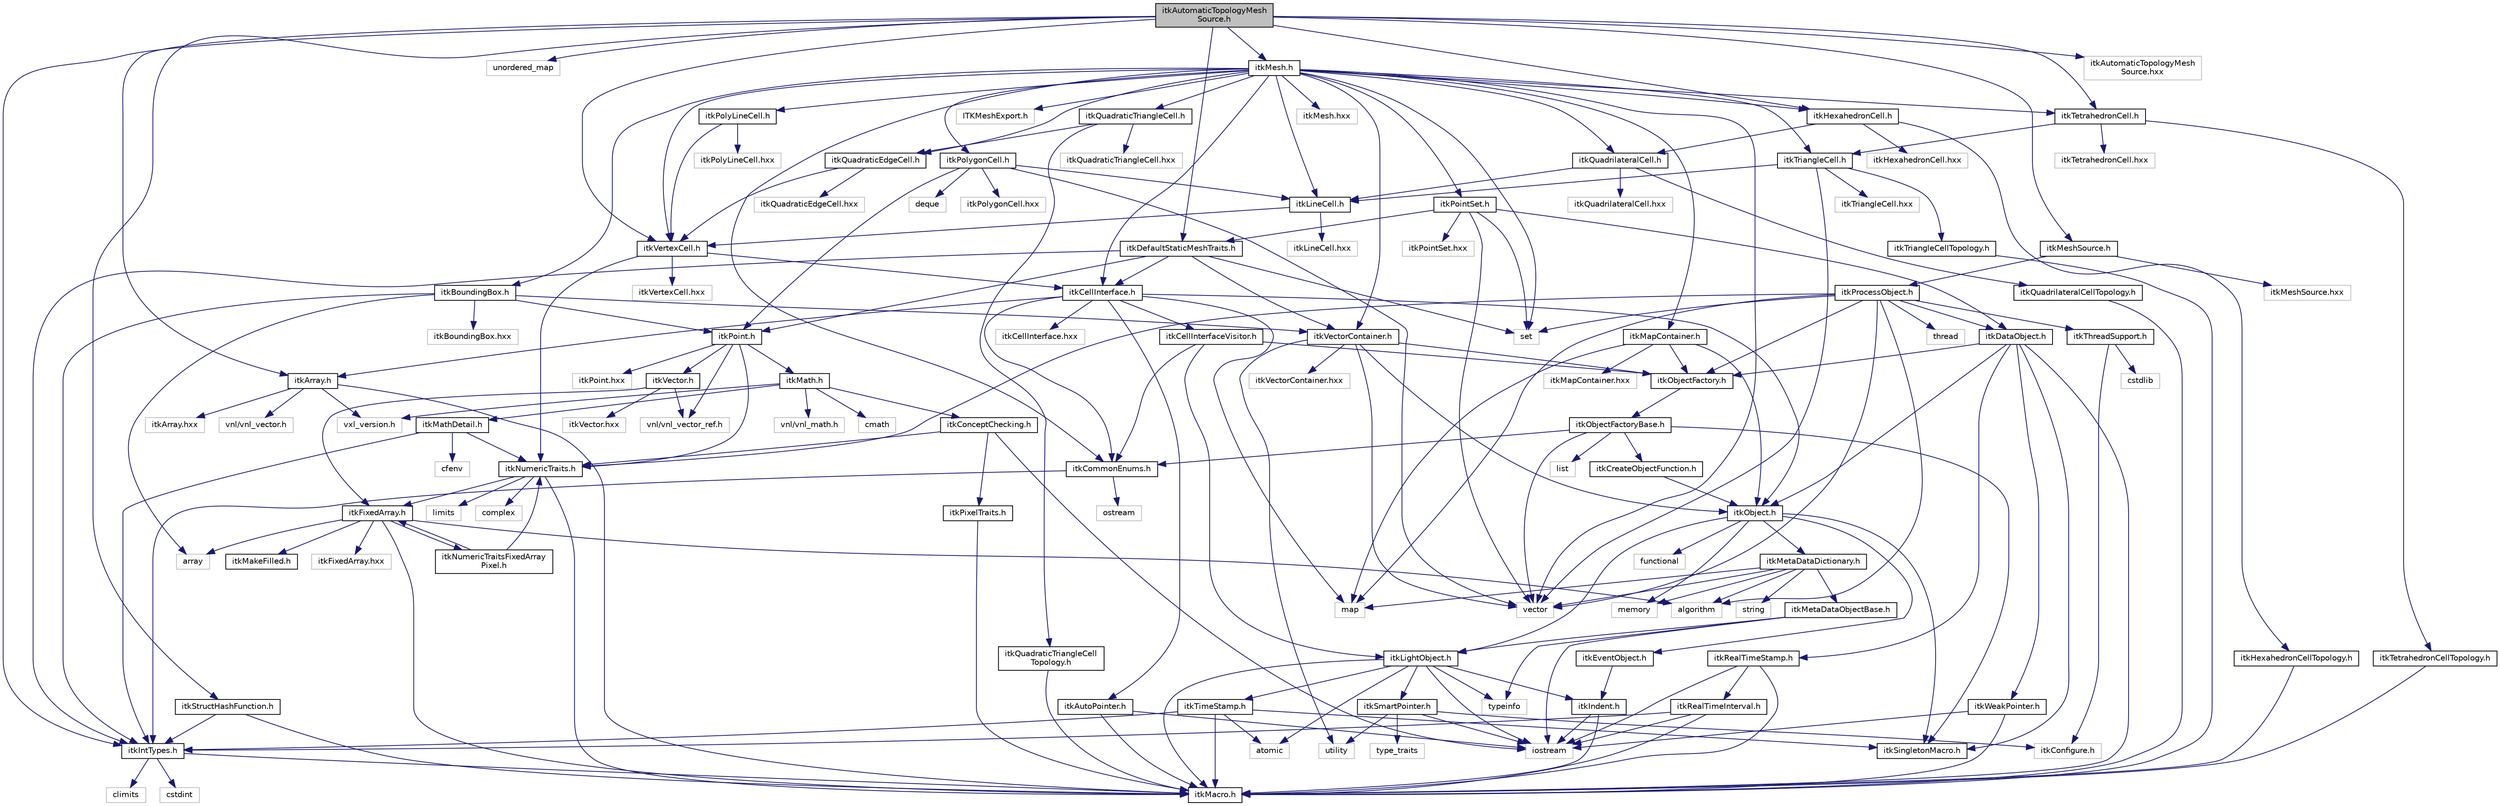 digraph "itkAutomaticTopologyMeshSource.h"
{
 // LATEX_PDF_SIZE
  edge [fontname="Helvetica",fontsize="10",labelfontname="Helvetica",labelfontsize="10"];
  node [fontname="Helvetica",fontsize="10",shape=record];
  Node1 [label="itkAutomaticTopologyMesh\lSource.h",height=0.2,width=0.4,color="black", fillcolor="grey75", style="filled", fontcolor="black",tooltip=" "];
  Node1 -> Node2 [color="midnightblue",fontsize="10",style="solid",fontname="Helvetica"];
  Node2 [label="itkArray.h",height=0.2,width=0.4,color="black", fillcolor="white", style="filled",URL="$itkArray_8h.html",tooltip=" "];
  Node2 -> Node3 [color="midnightblue",fontsize="10",style="solid",fontname="Helvetica"];
  Node3 [label="itkMacro.h",height=0.2,width=0.4,color="black", fillcolor="white", style="filled",URL="$itkMacro_8h.html",tooltip=" "];
  Node2 -> Node4 [color="midnightblue",fontsize="10",style="solid",fontname="Helvetica"];
  Node4 [label="vxl_version.h",height=0.2,width=0.4,color="grey75", fillcolor="white", style="filled",tooltip=" "];
  Node2 -> Node5 [color="midnightblue",fontsize="10",style="solid",fontname="Helvetica"];
  Node5 [label="vnl/vnl_vector.h",height=0.2,width=0.4,color="grey75", fillcolor="white", style="filled",tooltip=" "];
  Node2 -> Node6 [color="midnightblue",fontsize="10",style="solid",fontname="Helvetica"];
  Node6 [label="itkArray.hxx",height=0.2,width=0.4,color="grey75", fillcolor="white", style="filled",tooltip=" "];
  Node1 -> Node7 [color="midnightblue",fontsize="10",style="solid",fontname="Helvetica"];
  Node7 [label="itkDefaultStaticMeshTraits.h",height=0.2,width=0.4,color="black", fillcolor="white", style="filled",URL="$itkDefaultStaticMeshTraits_8h.html",tooltip=" "];
  Node7 -> Node8 [color="midnightblue",fontsize="10",style="solid",fontname="Helvetica"];
  Node8 [label="itkCellInterface.h",height=0.2,width=0.4,color="black", fillcolor="white", style="filled",URL="$itkCellInterface_8h.html",tooltip=" "];
  Node8 -> Node9 [color="midnightblue",fontsize="10",style="solid",fontname="Helvetica"];
  Node9 [label="itkObject.h",height=0.2,width=0.4,color="black", fillcolor="white", style="filled",URL="$itkObject_8h.html",tooltip=" "];
  Node9 -> Node10 [color="midnightblue",fontsize="10",style="solid",fontname="Helvetica"];
  Node10 [label="itkLightObject.h",height=0.2,width=0.4,color="black", fillcolor="white", style="filled",URL="$itkLightObject_8h.html",tooltip=" "];
  Node10 -> Node3 [color="midnightblue",fontsize="10",style="solid",fontname="Helvetica"];
  Node10 -> Node11 [color="midnightblue",fontsize="10",style="solid",fontname="Helvetica"];
  Node11 [label="itkSmartPointer.h",height=0.2,width=0.4,color="black", fillcolor="white", style="filled",URL="$itkSmartPointer_8h.html",tooltip=" "];
  Node11 -> Node12 [color="midnightblue",fontsize="10",style="solid",fontname="Helvetica"];
  Node12 [label="iostream",height=0.2,width=0.4,color="grey75", fillcolor="white", style="filled",tooltip=" "];
  Node11 -> Node13 [color="midnightblue",fontsize="10",style="solid",fontname="Helvetica"];
  Node13 [label="utility",height=0.2,width=0.4,color="grey75", fillcolor="white", style="filled",tooltip=" "];
  Node11 -> Node14 [color="midnightblue",fontsize="10",style="solid",fontname="Helvetica"];
  Node14 [label="type_traits",height=0.2,width=0.4,color="grey75", fillcolor="white", style="filled",tooltip=" "];
  Node11 -> Node15 [color="midnightblue",fontsize="10",style="solid",fontname="Helvetica"];
  Node15 [label="itkConfigure.h",height=0.2,width=0.4,color="grey75", fillcolor="white", style="filled",tooltip=" "];
  Node10 -> Node16 [color="midnightblue",fontsize="10",style="solid",fontname="Helvetica"];
  Node16 [label="itkTimeStamp.h",height=0.2,width=0.4,color="black", fillcolor="white", style="filled",URL="$itkTimeStamp_8h.html",tooltip=" "];
  Node16 -> Node3 [color="midnightblue",fontsize="10",style="solid",fontname="Helvetica"];
  Node16 -> Node17 [color="midnightblue",fontsize="10",style="solid",fontname="Helvetica"];
  Node17 [label="itkIntTypes.h",height=0.2,width=0.4,color="black", fillcolor="white", style="filled",URL="$itkIntTypes_8h.html",tooltip=" "];
  Node17 -> Node3 [color="midnightblue",fontsize="10",style="solid",fontname="Helvetica"];
  Node17 -> Node18 [color="midnightblue",fontsize="10",style="solid",fontname="Helvetica"];
  Node18 [label="cstdint",height=0.2,width=0.4,color="grey75", fillcolor="white", style="filled",tooltip=" "];
  Node17 -> Node19 [color="midnightblue",fontsize="10",style="solid",fontname="Helvetica"];
  Node19 [label="climits",height=0.2,width=0.4,color="grey75", fillcolor="white", style="filled",tooltip=" "];
  Node16 -> Node20 [color="midnightblue",fontsize="10",style="solid",fontname="Helvetica"];
  Node20 [label="atomic",height=0.2,width=0.4,color="grey75", fillcolor="white", style="filled",tooltip=" "];
  Node16 -> Node21 [color="midnightblue",fontsize="10",style="solid",fontname="Helvetica"];
  Node21 [label="itkSingletonMacro.h",height=0.2,width=0.4,color="black", fillcolor="white", style="filled",URL="$itkSingletonMacro_8h.html",tooltip=" "];
  Node10 -> Node22 [color="midnightblue",fontsize="10",style="solid",fontname="Helvetica"];
  Node22 [label="itkIndent.h",height=0.2,width=0.4,color="black", fillcolor="white", style="filled",URL="$itkIndent_8h.html",tooltip=" "];
  Node22 -> Node3 [color="midnightblue",fontsize="10",style="solid",fontname="Helvetica"];
  Node22 -> Node12 [color="midnightblue",fontsize="10",style="solid",fontname="Helvetica"];
  Node10 -> Node20 [color="midnightblue",fontsize="10",style="solid",fontname="Helvetica"];
  Node10 -> Node12 [color="midnightblue",fontsize="10",style="solid",fontname="Helvetica"];
  Node10 -> Node23 [color="midnightblue",fontsize="10",style="solid",fontname="Helvetica"];
  Node23 [label="typeinfo",height=0.2,width=0.4,color="grey75", fillcolor="white", style="filled",tooltip=" "];
  Node9 -> Node24 [color="midnightblue",fontsize="10",style="solid",fontname="Helvetica"];
  Node24 [label="itkEventObject.h",height=0.2,width=0.4,color="black", fillcolor="white", style="filled",URL="$itkEventObject_8h.html",tooltip=" "];
  Node24 -> Node22 [color="midnightblue",fontsize="10",style="solid",fontname="Helvetica"];
  Node9 -> Node25 [color="midnightblue",fontsize="10",style="solid",fontname="Helvetica"];
  Node25 [label="itkMetaDataDictionary.h",height=0.2,width=0.4,color="black", fillcolor="white", style="filled",URL="$itkMetaDataDictionary_8h.html",tooltip=" "];
  Node25 -> Node26 [color="midnightblue",fontsize="10",style="solid",fontname="Helvetica"];
  Node26 [label="itkMetaDataObjectBase.h",height=0.2,width=0.4,color="black", fillcolor="white", style="filled",URL="$itkMetaDataObjectBase_8h.html",tooltip=" "];
  Node26 -> Node10 [color="midnightblue",fontsize="10",style="solid",fontname="Helvetica"];
  Node26 -> Node23 [color="midnightblue",fontsize="10",style="solid",fontname="Helvetica"];
  Node26 -> Node12 [color="midnightblue",fontsize="10",style="solid",fontname="Helvetica"];
  Node25 -> Node27 [color="midnightblue",fontsize="10",style="solid",fontname="Helvetica"];
  Node27 [label="algorithm",height=0.2,width=0.4,color="grey75", fillcolor="white", style="filled",tooltip=" "];
  Node25 -> Node28 [color="midnightblue",fontsize="10",style="solid",fontname="Helvetica"];
  Node28 [label="vector",height=0.2,width=0.4,color="grey75", fillcolor="white", style="filled",tooltip=" "];
  Node25 -> Node29 [color="midnightblue",fontsize="10",style="solid",fontname="Helvetica"];
  Node29 [label="map",height=0.2,width=0.4,color="grey75", fillcolor="white", style="filled",tooltip=" "];
  Node25 -> Node30 [color="midnightblue",fontsize="10",style="solid",fontname="Helvetica"];
  Node30 [label="string",height=0.2,width=0.4,color="grey75", fillcolor="white", style="filled",tooltip=" "];
  Node25 -> Node31 [color="midnightblue",fontsize="10",style="solid",fontname="Helvetica"];
  Node31 [label="memory",height=0.2,width=0.4,color="grey75", fillcolor="white", style="filled",tooltip=" "];
  Node9 -> Node21 [color="midnightblue",fontsize="10",style="solid",fontname="Helvetica"];
  Node9 -> Node32 [color="midnightblue",fontsize="10",style="solid",fontname="Helvetica"];
  Node32 [label="functional",height=0.2,width=0.4,color="grey75", fillcolor="white", style="filled",tooltip=" "];
  Node9 -> Node31 [color="midnightblue",fontsize="10",style="solid",fontname="Helvetica"];
  Node8 -> Node33 [color="midnightblue",fontsize="10",style="solid",fontname="Helvetica"];
  Node33 [label="itkCellInterfaceVisitor.h",height=0.2,width=0.4,color="black", fillcolor="white", style="filled",URL="$itkCellInterfaceVisitor_8h.html",tooltip=" "];
  Node33 -> Node10 [color="midnightblue",fontsize="10",style="solid",fontname="Helvetica"];
  Node33 -> Node34 [color="midnightblue",fontsize="10",style="solid",fontname="Helvetica"];
  Node34 [label="itkObjectFactory.h",height=0.2,width=0.4,color="black", fillcolor="white", style="filled",URL="$itkObjectFactory_8h.html",tooltip=" "];
  Node34 -> Node35 [color="midnightblue",fontsize="10",style="solid",fontname="Helvetica"];
  Node35 [label="itkObjectFactoryBase.h",height=0.2,width=0.4,color="black", fillcolor="white", style="filled",URL="$itkObjectFactoryBase_8h.html",tooltip=" "];
  Node35 -> Node36 [color="midnightblue",fontsize="10",style="solid",fontname="Helvetica"];
  Node36 [label="itkCreateObjectFunction.h",height=0.2,width=0.4,color="black", fillcolor="white", style="filled",URL="$itkCreateObjectFunction_8h.html",tooltip=" "];
  Node36 -> Node9 [color="midnightblue",fontsize="10",style="solid",fontname="Helvetica"];
  Node35 -> Node21 [color="midnightblue",fontsize="10",style="solid",fontname="Helvetica"];
  Node35 -> Node37 [color="midnightblue",fontsize="10",style="solid",fontname="Helvetica"];
  Node37 [label="itkCommonEnums.h",height=0.2,width=0.4,color="black", fillcolor="white", style="filled",URL="$itkCommonEnums_8h.html",tooltip=" "];
  Node37 -> Node17 [color="midnightblue",fontsize="10",style="solid",fontname="Helvetica"];
  Node37 -> Node38 [color="midnightblue",fontsize="10",style="solid",fontname="Helvetica"];
  Node38 [label="ostream",height=0.2,width=0.4,color="grey75", fillcolor="white", style="filled",tooltip=" "];
  Node35 -> Node39 [color="midnightblue",fontsize="10",style="solid",fontname="Helvetica"];
  Node39 [label="list",height=0.2,width=0.4,color="grey75", fillcolor="white", style="filled",tooltip=" "];
  Node35 -> Node28 [color="midnightblue",fontsize="10",style="solid",fontname="Helvetica"];
  Node33 -> Node37 [color="midnightblue",fontsize="10",style="solid",fontname="Helvetica"];
  Node8 -> Node40 [color="midnightblue",fontsize="10",style="solid",fontname="Helvetica"];
  Node40 [label="itkAutoPointer.h",height=0.2,width=0.4,color="black", fillcolor="white", style="filled",URL="$itkAutoPointer_8h.html",tooltip=" "];
  Node40 -> Node3 [color="midnightblue",fontsize="10",style="solid",fontname="Helvetica"];
  Node40 -> Node12 [color="midnightblue",fontsize="10",style="solid",fontname="Helvetica"];
  Node8 -> Node2 [color="midnightblue",fontsize="10",style="solid",fontname="Helvetica"];
  Node8 -> Node37 [color="midnightblue",fontsize="10",style="solid",fontname="Helvetica"];
  Node8 -> Node29 [color="midnightblue",fontsize="10",style="solid",fontname="Helvetica"];
  Node8 -> Node41 [color="midnightblue",fontsize="10",style="solid",fontname="Helvetica"];
  Node41 [label="itkCellInterface.hxx",height=0.2,width=0.4,color="grey75", fillcolor="white", style="filled",tooltip=" "];
  Node7 -> Node42 [color="midnightblue",fontsize="10",style="solid",fontname="Helvetica"];
  Node42 [label="itkVectorContainer.h",height=0.2,width=0.4,color="black", fillcolor="white", style="filled",URL="$itkVectorContainer_8h.html",tooltip=" "];
  Node42 -> Node9 [color="midnightblue",fontsize="10",style="solid",fontname="Helvetica"];
  Node42 -> Node34 [color="midnightblue",fontsize="10",style="solid",fontname="Helvetica"];
  Node42 -> Node13 [color="midnightblue",fontsize="10",style="solid",fontname="Helvetica"];
  Node42 -> Node28 [color="midnightblue",fontsize="10",style="solid",fontname="Helvetica"];
  Node42 -> Node43 [color="midnightblue",fontsize="10",style="solid",fontname="Helvetica"];
  Node43 [label="itkVectorContainer.hxx",height=0.2,width=0.4,color="grey75", fillcolor="white", style="filled",tooltip=" "];
  Node7 -> Node44 [color="midnightblue",fontsize="10",style="solid",fontname="Helvetica"];
  Node44 [label="itkPoint.h",height=0.2,width=0.4,color="black", fillcolor="white", style="filled",URL="$itkPoint_8h.html",tooltip=" "];
  Node44 -> Node45 [color="midnightblue",fontsize="10",style="solid",fontname="Helvetica"];
  Node45 [label="itkNumericTraits.h",height=0.2,width=0.4,color="black", fillcolor="white", style="filled",URL="$itkNumericTraits_8h.html",tooltip=" "];
  Node45 -> Node3 [color="midnightblue",fontsize="10",style="solid",fontname="Helvetica"];
  Node45 -> Node46 [color="midnightblue",fontsize="10",style="solid",fontname="Helvetica"];
  Node46 [label="limits",height=0.2,width=0.4,color="grey75", fillcolor="white", style="filled",tooltip=" "];
  Node45 -> Node47 [color="midnightblue",fontsize="10",style="solid",fontname="Helvetica"];
  Node47 [label="complex",height=0.2,width=0.4,color="grey75", fillcolor="white", style="filled",tooltip=" "];
  Node45 -> Node48 [color="midnightblue",fontsize="10",style="solid",fontname="Helvetica"];
  Node48 [label="itkFixedArray.h",height=0.2,width=0.4,color="black", fillcolor="white", style="filled",URL="$itkFixedArray_8h.html",tooltip=" "];
  Node48 -> Node3 [color="midnightblue",fontsize="10",style="solid",fontname="Helvetica"];
  Node48 -> Node49 [color="midnightblue",fontsize="10",style="solid",fontname="Helvetica"];
  Node49 [label="itkMakeFilled.h",height=0.2,width=0.4,color="black", fillcolor="white", style="filled",URL="$itkMakeFilled_8h.html",tooltip=" "];
  Node48 -> Node27 [color="midnightblue",fontsize="10",style="solid",fontname="Helvetica"];
  Node48 -> Node50 [color="midnightblue",fontsize="10",style="solid",fontname="Helvetica"];
  Node50 [label="array",height=0.2,width=0.4,color="grey75", fillcolor="white", style="filled",tooltip=" "];
  Node48 -> Node51 [color="midnightblue",fontsize="10",style="solid",fontname="Helvetica"];
  Node51 [label="itkFixedArray.hxx",height=0.2,width=0.4,color="grey75", fillcolor="white", style="filled",tooltip=" "];
  Node48 -> Node52 [color="midnightblue",fontsize="10",style="solid",fontname="Helvetica"];
  Node52 [label="itkNumericTraitsFixedArray\lPixel.h",height=0.2,width=0.4,color="black", fillcolor="white", style="filled",URL="$itkNumericTraitsFixedArrayPixel_8h.html",tooltip=" "];
  Node52 -> Node45 [color="midnightblue",fontsize="10",style="solid",fontname="Helvetica"];
  Node52 -> Node48 [color="midnightblue",fontsize="10",style="solid",fontname="Helvetica"];
  Node44 -> Node53 [color="midnightblue",fontsize="10",style="solid",fontname="Helvetica"];
  Node53 [label="itkVector.h",height=0.2,width=0.4,color="black", fillcolor="white", style="filled",URL="$itkVector_8h.html",tooltip=" "];
  Node53 -> Node48 [color="midnightblue",fontsize="10",style="solid",fontname="Helvetica"];
  Node53 -> Node54 [color="midnightblue",fontsize="10",style="solid",fontname="Helvetica"];
  Node54 [label="vnl/vnl_vector_ref.h",height=0.2,width=0.4,color="grey75", fillcolor="white", style="filled",tooltip=" "];
  Node53 -> Node55 [color="midnightblue",fontsize="10",style="solid",fontname="Helvetica"];
  Node55 [label="itkVector.hxx",height=0.2,width=0.4,color="grey75", fillcolor="white", style="filled",tooltip=" "];
  Node44 -> Node54 [color="midnightblue",fontsize="10",style="solid",fontname="Helvetica"];
  Node44 -> Node56 [color="midnightblue",fontsize="10",style="solid",fontname="Helvetica"];
  Node56 [label="itkMath.h",height=0.2,width=0.4,color="black", fillcolor="white", style="filled",URL="$itkMath_8h.html",tooltip=" "];
  Node56 -> Node57 [color="midnightblue",fontsize="10",style="solid",fontname="Helvetica"];
  Node57 [label="cmath",height=0.2,width=0.4,color="grey75", fillcolor="white", style="filled",tooltip=" "];
  Node56 -> Node58 [color="midnightblue",fontsize="10",style="solid",fontname="Helvetica"];
  Node58 [label="itkMathDetail.h",height=0.2,width=0.4,color="black", fillcolor="white", style="filled",URL="$itkMathDetail_8h.html",tooltip=" "];
  Node58 -> Node17 [color="midnightblue",fontsize="10",style="solid",fontname="Helvetica"];
  Node58 -> Node45 [color="midnightblue",fontsize="10",style="solid",fontname="Helvetica"];
  Node58 -> Node59 [color="midnightblue",fontsize="10",style="solid",fontname="Helvetica"];
  Node59 [label="cfenv",height=0.2,width=0.4,color="grey75", fillcolor="white", style="filled",tooltip=" "];
  Node56 -> Node60 [color="midnightblue",fontsize="10",style="solid",fontname="Helvetica"];
  Node60 [label="itkConceptChecking.h",height=0.2,width=0.4,color="black", fillcolor="white", style="filled",URL="$itkConceptChecking_8h.html",tooltip=" "];
  Node60 -> Node61 [color="midnightblue",fontsize="10",style="solid",fontname="Helvetica"];
  Node61 [label="itkPixelTraits.h",height=0.2,width=0.4,color="black", fillcolor="white", style="filled",URL="$itkPixelTraits_8h.html",tooltip=" "];
  Node61 -> Node3 [color="midnightblue",fontsize="10",style="solid",fontname="Helvetica"];
  Node60 -> Node45 [color="midnightblue",fontsize="10",style="solid",fontname="Helvetica"];
  Node60 -> Node12 [color="midnightblue",fontsize="10",style="solid",fontname="Helvetica"];
  Node56 -> Node62 [color="midnightblue",fontsize="10",style="solid",fontname="Helvetica"];
  Node62 [label="vnl/vnl_math.h",height=0.2,width=0.4,color="grey75", fillcolor="white", style="filled",tooltip=" "];
  Node56 -> Node4 [color="midnightblue",fontsize="10",style="solid",fontname="Helvetica"];
  Node44 -> Node63 [color="midnightblue",fontsize="10",style="solid",fontname="Helvetica"];
  Node63 [label="itkPoint.hxx",height=0.2,width=0.4,color="grey75", fillcolor="white", style="filled",tooltip=" "];
  Node7 -> Node17 [color="midnightblue",fontsize="10",style="solid",fontname="Helvetica"];
  Node7 -> Node64 [color="midnightblue",fontsize="10",style="solid",fontname="Helvetica"];
  Node64 [label="set",height=0.2,width=0.4,color="grey75", fillcolor="white", style="filled",tooltip=" "];
  Node1 -> Node65 [color="midnightblue",fontsize="10",style="solid",fontname="Helvetica"];
  Node65 [label="unordered_map",height=0.2,width=0.4,color="grey75", fillcolor="white", style="filled",tooltip=" "];
  Node1 -> Node66 [color="midnightblue",fontsize="10",style="solid",fontname="Helvetica"];
  Node66 [label="itkHexahedronCell.h",height=0.2,width=0.4,color="black", fillcolor="white", style="filled",URL="$itkHexahedronCell_8h.html",tooltip=" "];
  Node66 -> Node67 [color="midnightblue",fontsize="10",style="solid",fontname="Helvetica"];
  Node67 [label="itkQuadrilateralCell.h",height=0.2,width=0.4,color="black", fillcolor="white", style="filled",URL="$itkQuadrilateralCell_8h.html",tooltip=" "];
  Node67 -> Node68 [color="midnightblue",fontsize="10",style="solid",fontname="Helvetica"];
  Node68 [label="itkLineCell.h",height=0.2,width=0.4,color="black", fillcolor="white", style="filled",URL="$itkLineCell_8h.html",tooltip=" "];
  Node68 -> Node69 [color="midnightblue",fontsize="10",style="solid",fontname="Helvetica"];
  Node69 [label="itkVertexCell.h",height=0.2,width=0.4,color="black", fillcolor="white", style="filled",URL="$itkVertexCell_8h.html",tooltip=" "];
  Node69 -> Node8 [color="midnightblue",fontsize="10",style="solid",fontname="Helvetica"];
  Node69 -> Node45 [color="midnightblue",fontsize="10",style="solid",fontname="Helvetica"];
  Node69 -> Node70 [color="midnightblue",fontsize="10",style="solid",fontname="Helvetica"];
  Node70 [label="itkVertexCell.hxx",height=0.2,width=0.4,color="grey75", fillcolor="white", style="filled",tooltip=" "];
  Node68 -> Node71 [color="midnightblue",fontsize="10",style="solid",fontname="Helvetica"];
  Node71 [label="itkLineCell.hxx",height=0.2,width=0.4,color="grey75", fillcolor="white", style="filled",tooltip=" "];
  Node67 -> Node72 [color="midnightblue",fontsize="10",style="solid",fontname="Helvetica"];
  Node72 [label="itkQuadrilateralCellTopology.h",height=0.2,width=0.4,color="black", fillcolor="white", style="filled",URL="$itkQuadrilateralCellTopology_8h.html",tooltip=" "];
  Node72 -> Node3 [color="midnightblue",fontsize="10",style="solid",fontname="Helvetica"];
  Node67 -> Node73 [color="midnightblue",fontsize="10",style="solid",fontname="Helvetica"];
  Node73 [label="itkQuadrilateralCell.hxx",height=0.2,width=0.4,color="grey75", fillcolor="white", style="filled",tooltip=" "];
  Node66 -> Node74 [color="midnightblue",fontsize="10",style="solid",fontname="Helvetica"];
  Node74 [label="itkHexahedronCellTopology.h",height=0.2,width=0.4,color="black", fillcolor="white", style="filled",URL="$itkHexahedronCellTopology_8h.html",tooltip=" "];
  Node74 -> Node3 [color="midnightblue",fontsize="10",style="solid",fontname="Helvetica"];
  Node66 -> Node75 [color="midnightblue",fontsize="10",style="solid",fontname="Helvetica"];
  Node75 [label="itkHexahedronCell.hxx",height=0.2,width=0.4,color="grey75", fillcolor="white", style="filled",tooltip=" "];
  Node1 -> Node17 [color="midnightblue",fontsize="10",style="solid",fontname="Helvetica"];
  Node1 -> Node76 [color="midnightblue",fontsize="10",style="solid",fontname="Helvetica"];
  Node76 [label="itkMesh.h",height=0.2,width=0.4,color="black", fillcolor="white", style="filled",URL="$itkMesh_8h.html",tooltip=" "];
  Node76 -> Node77 [color="midnightblue",fontsize="10",style="solid",fontname="Helvetica"];
  Node77 [label="itkPointSet.h",height=0.2,width=0.4,color="black", fillcolor="white", style="filled",URL="$itkPointSet_8h.html",tooltip=" "];
  Node77 -> Node78 [color="midnightblue",fontsize="10",style="solid",fontname="Helvetica"];
  Node78 [label="itkDataObject.h",height=0.2,width=0.4,color="black", fillcolor="white", style="filled",URL="$itkDataObject_8h.html",tooltip=" "];
  Node78 -> Node9 [color="midnightblue",fontsize="10",style="solid",fontname="Helvetica"];
  Node78 -> Node3 [color="midnightblue",fontsize="10",style="solid",fontname="Helvetica"];
  Node78 -> Node21 [color="midnightblue",fontsize="10",style="solid",fontname="Helvetica"];
  Node78 -> Node79 [color="midnightblue",fontsize="10",style="solid",fontname="Helvetica"];
  Node79 [label="itkWeakPointer.h",height=0.2,width=0.4,color="black", fillcolor="white", style="filled",URL="$itkWeakPointer_8h.html",tooltip=" "];
  Node79 -> Node3 [color="midnightblue",fontsize="10",style="solid",fontname="Helvetica"];
  Node79 -> Node12 [color="midnightblue",fontsize="10",style="solid",fontname="Helvetica"];
  Node78 -> Node80 [color="midnightblue",fontsize="10",style="solid",fontname="Helvetica"];
  Node80 [label="itkRealTimeStamp.h",height=0.2,width=0.4,color="black", fillcolor="white", style="filled",URL="$itkRealTimeStamp_8h.html",tooltip=" "];
  Node80 -> Node81 [color="midnightblue",fontsize="10",style="solid",fontname="Helvetica"];
  Node81 [label="itkRealTimeInterval.h",height=0.2,width=0.4,color="black", fillcolor="white", style="filled",URL="$itkRealTimeInterval_8h.html",tooltip=" "];
  Node81 -> Node17 [color="midnightblue",fontsize="10",style="solid",fontname="Helvetica"];
  Node81 -> Node3 [color="midnightblue",fontsize="10",style="solid",fontname="Helvetica"];
  Node81 -> Node12 [color="midnightblue",fontsize="10",style="solid",fontname="Helvetica"];
  Node80 -> Node3 [color="midnightblue",fontsize="10",style="solid",fontname="Helvetica"];
  Node80 -> Node12 [color="midnightblue",fontsize="10",style="solid",fontname="Helvetica"];
  Node78 -> Node34 [color="midnightblue",fontsize="10",style="solid",fontname="Helvetica"];
  Node77 -> Node7 [color="midnightblue",fontsize="10",style="solid",fontname="Helvetica"];
  Node77 -> Node28 [color="midnightblue",fontsize="10",style="solid",fontname="Helvetica"];
  Node77 -> Node64 [color="midnightblue",fontsize="10",style="solid",fontname="Helvetica"];
  Node77 -> Node82 [color="midnightblue",fontsize="10",style="solid",fontname="Helvetica"];
  Node82 [label="itkPointSet.hxx",height=0.2,width=0.4,color="grey75", fillcolor="white", style="filled",tooltip=" "];
  Node76 -> Node83 [color="midnightblue",fontsize="10",style="solid",fontname="Helvetica"];
  Node83 [label="itkBoundingBox.h",height=0.2,width=0.4,color="black", fillcolor="white", style="filled",URL="$itkBoundingBox_8h.html",tooltip=" "];
  Node83 -> Node44 [color="midnightblue",fontsize="10",style="solid",fontname="Helvetica"];
  Node83 -> Node42 [color="midnightblue",fontsize="10",style="solid",fontname="Helvetica"];
  Node83 -> Node17 [color="midnightblue",fontsize="10",style="solid",fontname="Helvetica"];
  Node83 -> Node50 [color="midnightblue",fontsize="10",style="solid",fontname="Helvetica"];
  Node83 -> Node84 [color="midnightblue",fontsize="10",style="solid",fontname="Helvetica"];
  Node84 [label="itkBoundingBox.hxx",height=0.2,width=0.4,color="grey75", fillcolor="white", style="filled",tooltip=" "];
  Node76 -> Node8 [color="midnightblue",fontsize="10",style="solid",fontname="Helvetica"];
  Node76 -> Node85 [color="midnightblue",fontsize="10",style="solid",fontname="Helvetica"];
  Node85 [label="itkMapContainer.h",height=0.2,width=0.4,color="black", fillcolor="white", style="filled",URL="$itkMapContainer_8h.html",tooltip=" "];
  Node85 -> Node9 [color="midnightblue",fontsize="10",style="solid",fontname="Helvetica"];
  Node85 -> Node34 [color="midnightblue",fontsize="10",style="solid",fontname="Helvetica"];
  Node85 -> Node29 [color="midnightblue",fontsize="10",style="solid",fontname="Helvetica"];
  Node85 -> Node86 [color="midnightblue",fontsize="10",style="solid",fontname="Helvetica"];
  Node86 [label="itkMapContainer.hxx",height=0.2,width=0.4,color="grey75", fillcolor="white", style="filled",tooltip=" "];
  Node76 -> Node37 [color="midnightblue",fontsize="10",style="solid",fontname="Helvetica"];
  Node76 -> Node87 [color="midnightblue",fontsize="10",style="solid",fontname="Helvetica"];
  Node87 [label="ITKMeshExport.h",height=0.2,width=0.4,color="grey75", fillcolor="white", style="filled",tooltip=" "];
  Node76 -> Node28 [color="midnightblue",fontsize="10",style="solid",fontname="Helvetica"];
  Node76 -> Node64 [color="midnightblue",fontsize="10",style="solid",fontname="Helvetica"];
  Node76 -> Node42 [color="midnightblue",fontsize="10",style="solid",fontname="Helvetica"];
  Node76 -> Node69 [color="midnightblue",fontsize="10",style="solid",fontname="Helvetica"];
  Node76 -> Node68 [color="midnightblue",fontsize="10",style="solid",fontname="Helvetica"];
  Node76 -> Node88 [color="midnightblue",fontsize="10",style="solid",fontname="Helvetica"];
  Node88 [label="itkPolyLineCell.h",height=0.2,width=0.4,color="black", fillcolor="white", style="filled",URL="$itkPolyLineCell_8h.html",tooltip=" "];
  Node88 -> Node69 [color="midnightblue",fontsize="10",style="solid",fontname="Helvetica"];
  Node88 -> Node89 [color="midnightblue",fontsize="10",style="solid",fontname="Helvetica"];
  Node89 [label="itkPolyLineCell.hxx",height=0.2,width=0.4,color="grey75", fillcolor="white", style="filled",tooltip=" "];
  Node76 -> Node90 [color="midnightblue",fontsize="10",style="solid",fontname="Helvetica"];
  Node90 [label="itkTriangleCell.h",height=0.2,width=0.4,color="black", fillcolor="white", style="filled",URL="$itkTriangleCell_8h.html",tooltip=" "];
  Node90 -> Node68 [color="midnightblue",fontsize="10",style="solid",fontname="Helvetica"];
  Node90 -> Node91 [color="midnightblue",fontsize="10",style="solid",fontname="Helvetica"];
  Node91 [label="itkTriangleCellTopology.h",height=0.2,width=0.4,color="black", fillcolor="white", style="filled",URL="$itkTriangleCellTopology_8h.html",tooltip=" "];
  Node91 -> Node3 [color="midnightblue",fontsize="10",style="solid",fontname="Helvetica"];
  Node90 -> Node28 [color="midnightblue",fontsize="10",style="solid",fontname="Helvetica"];
  Node90 -> Node92 [color="midnightblue",fontsize="10",style="solid",fontname="Helvetica"];
  Node92 [label="itkTriangleCell.hxx",height=0.2,width=0.4,color="grey75", fillcolor="white", style="filled",tooltip=" "];
  Node76 -> Node67 [color="midnightblue",fontsize="10",style="solid",fontname="Helvetica"];
  Node76 -> Node93 [color="midnightblue",fontsize="10",style="solid",fontname="Helvetica"];
  Node93 [label="itkPolygonCell.h",height=0.2,width=0.4,color="black", fillcolor="white", style="filled",URL="$itkPolygonCell_8h.html",tooltip=" "];
  Node93 -> Node68 [color="midnightblue",fontsize="10",style="solid",fontname="Helvetica"];
  Node93 -> Node44 [color="midnightblue",fontsize="10",style="solid",fontname="Helvetica"];
  Node93 -> Node28 [color="midnightblue",fontsize="10",style="solid",fontname="Helvetica"];
  Node93 -> Node94 [color="midnightblue",fontsize="10",style="solid",fontname="Helvetica"];
  Node94 [label="deque",height=0.2,width=0.4,color="grey75", fillcolor="white", style="filled",tooltip=" "];
  Node93 -> Node95 [color="midnightblue",fontsize="10",style="solid",fontname="Helvetica"];
  Node95 [label="itkPolygonCell.hxx",height=0.2,width=0.4,color="grey75", fillcolor="white", style="filled",tooltip=" "];
  Node76 -> Node96 [color="midnightblue",fontsize="10",style="solid",fontname="Helvetica"];
  Node96 [label="itkTetrahedronCell.h",height=0.2,width=0.4,color="black", fillcolor="white", style="filled",URL="$itkTetrahedronCell_8h.html",tooltip=" "];
  Node96 -> Node90 [color="midnightblue",fontsize="10",style="solid",fontname="Helvetica"];
  Node96 -> Node97 [color="midnightblue",fontsize="10",style="solid",fontname="Helvetica"];
  Node97 [label="itkTetrahedronCellTopology.h",height=0.2,width=0.4,color="black", fillcolor="white", style="filled",URL="$itkTetrahedronCellTopology_8h.html",tooltip=" "];
  Node97 -> Node3 [color="midnightblue",fontsize="10",style="solid",fontname="Helvetica"];
  Node96 -> Node98 [color="midnightblue",fontsize="10",style="solid",fontname="Helvetica"];
  Node98 [label="itkTetrahedronCell.hxx",height=0.2,width=0.4,color="grey75", fillcolor="white", style="filled",tooltip=" "];
  Node76 -> Node66 [color="midnightblue",fontsize="10",style="solid",fontname="Helvetica"];
  Node76 -> Node99 [color="midnightblue",fontsize="10",style="solid",fontname="Helvetica"];
  Node99 [label="itkQuadraticEdgeCell.h",height=0.2,width=0.4,color="black", fillcolor="white", style="filled",URL="$itkQuadraticEdgeCell_8h.html",tooltip=" "];
  Node99 -> Node69 [color="midnightblue",fontsize="10",style="solid",fontname="Helvetica"];
  Node99 -> Node100 [color="midnightblue",fontsize="10",style="solid",fontname="Helvetica"];
  Node100 [label="itkQuadraticEdgeCell.hxx",height=0.2,width=0.4,color="grey75", fillcolor="white", style="filled",tooltip=" "];
  Node76 -> Node101 [color="midnightblue",fontsize="10",style="solid",fontname="Helvetica"];
  Node101 [label="itkQuadraticTriangleCell.h",height=0.2,width=0.4,color="black", fillcolor="white", style="filled",URL="$itkQuadraticTriangleCell_8h.html",tooltip=" "];
  Node101 -> Node99 [color="midnightblue",fontsize="10",style="solid",fontname="Helvetica"];
  Node101 -> Node102 [color="midnightblue",fontsize="10",style="solid",fontname="Helvetica"];
  Node102 [label="itkQuadraticTriangleCell\lTopology.h",height=0.2,width=0.4,color="black", fillcolor="white", style="filled",URL="$itkQuadraticTriangleCellTopology_8h.html",tooltip=" "];
  Node102 -> Node3 [color="midnightblue",fontsize="10",style="solid",fontname="Helvetica"];
  Node101 -> Node103 [color="midnightblue",fontsize="10",style="solid",fontname="Helvetica"];
  Node103 [label="itkQuadraticTriangleCell.hxx",height=0.2,width=0.4,color="grey75", fillcolor="white", style="filled",tooltip=" "];
  Node76 -> Node104 [color="midnightblue",fontsize="10",style="solid",fontname="Helvetica"];
  Node104 [label="itkMesh.hxx",height=0.2,width=0.4,color="grey75", fillcolor="white", style="filled",tooltip=" "];
  Node1 -> Node105 [color="midnightblue",fontsize="10",style="solid",fontname="Helvetica"];
  Node105 [label="itkMeshSource.h",height=0.2,width=0.4,color="black", fillcolor="white", style="filled",URL="$itkMeshSource_8h.html",tooltip=" "];
  Node105 -> Node106 [color="midnightblue",fontsize="10",style="solid",fontname="Helvetica"];
  Node106 [label="itkProcessObject.h",height=0.2,width=0.4,color="black", fillcolor="white", style="filled",URL="$itkProcessObject_8h.html",tooltip=" "];
  Node106 -> Node78 [color="midnightblue",fontsize="10",style="solid",fontname="Helvetica"];
  Node106 -> Node34 [color="midnightblue",fontsize="10",style="solid",fontname="Helvetica"];
  Node106 -> Node45 [color="midnightblue",fontsize="10",style="solid",fontname="Helvetica"];
  Node106 -> Node107 [color="midnightblue",fontsize="10",style="solid",fontname="Helvetica"];
  Node107 [label="itkThreadSupport.h",height=0.2,width=0.4,color="black", fillcolor="white", style="filled",URL="$itkThreadSupport_8h.html",tooltip=" "];
  Node107 -> Node108 [color="midnightblue",fontsize="10",style="solid",fontname="Helvetica"];
  Node108 [label="cstdlib",height=0.2,width=0.4,color="grey75", fillcolor="white", style="filled",tooltip=" "];
  Node107 -> Node15 [color="midnightblue",fontsize="10",style="solid",fontname="Helvetica"];
  Node106 -> Node28 [color="midnightblue",fontsize="10",style="solid",fontname="Helvetica"];
  Node106 -> Node29 [color="midnightblue",fontsize="10",style="solid",fontname="Helvetica"];
  Node106 -> Node64 [color="midnightblue",fontsize="10",style="solid",fontname="Helvetica"];
  Node106 -> Node27 [color="midnightblue",fontsize="10",style="solid",fontname="Helvetica"];
  Node106 -> Node109 [color="midnightblue",fontsize="10",style="solid",fontname="Helvetica"];
  Node109 [label="thread",height=0.2,width=0.4,color="grey75", fillcolor="white", style="filled",tooltip=" "];
  Node105 -> Node110 [color="midnightblue",fontsize="10",style="solid",fontname="Helvetica"];
  Node110 [label="itkMeshSource.hxx",height=0.2,width=0.4,color="grey75", fillcolor="white", style="filled",tooltip=" "];
  Node1 -> Node111 [color="midnightblue",fontsize="10",style="solid",fontname="Helvetica"];
  Node111 [label="itkStructHashFunction.h",height=0.2,width=0.4,color="black", fillcolor="white", style="filled",URL="$itkStructHashFunction_8h.html",tooltip=" "];
  Node111 -> Node17 [color="midnightblue",fontsize="10",style="solid",fontname="Helvetica"];
  Node111 -> Node3 [color="midnightblue",fontsize="10",style="solid",fontname="Helvetica"];
  Node1 -> Node96 [color="midnightblue",fontsize="10",style="solid",fontname="Helvetica"];
  Node1 -> Node69 [color="midnightblue",fontsize="10",style="solid",fontname="Helvetica"];
  Node1 -> Node112 [color="midnightblue",fontsize="10",style="solid",fontname="Helvetica"];
  Node112 [label="itkAutomaticTopologyMesh\lSource.hxx",height=0.2,width=0.4,color="grey75", fillcolor="white", style="filled",tooltip=" "];
}
